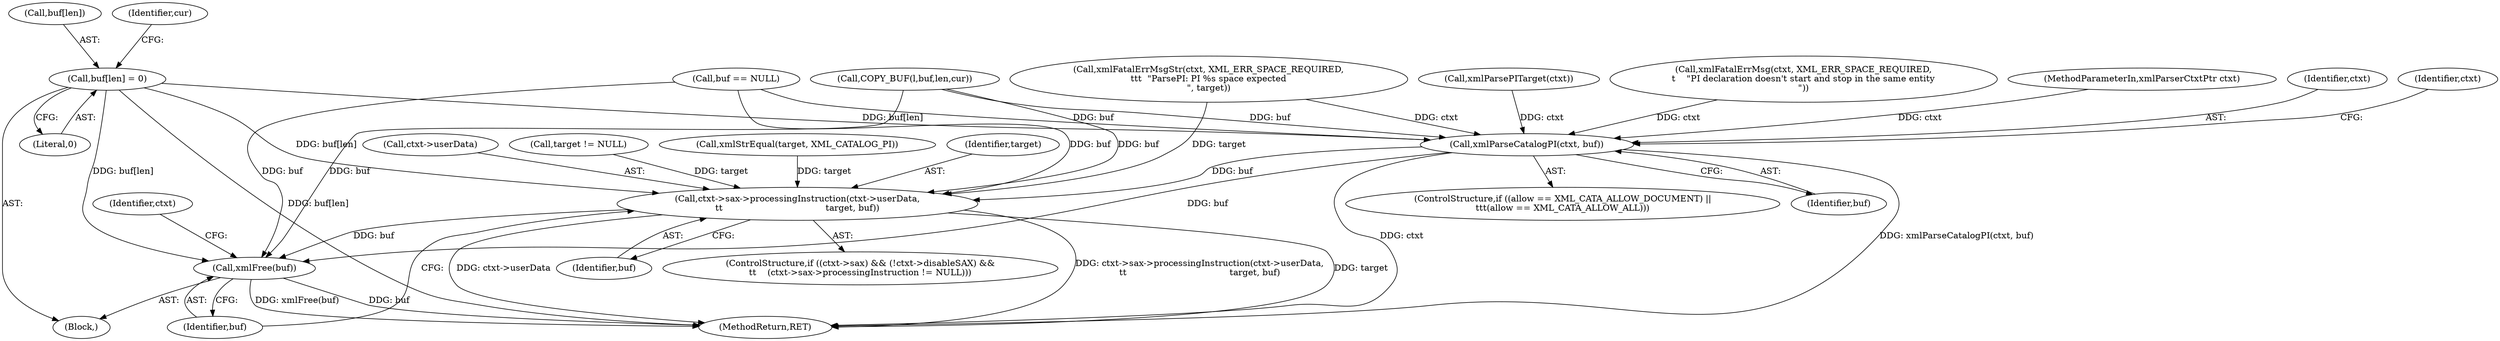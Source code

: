 digraph "0_Chrome_d0947db40187f4708c58e64cbd6013faf9eddeed_30@array" {
"1000361" [label="(Call,buf[len] = 0)"];
"1000416" [label="(Call,xmlParseCatalogPI(ctxt, buf))"];
"1000436" [label="(Call,ctxt->sax->processingInstruction(ctxt->userData,\n\t\t                                     target, buf))"];
"1000442" [label="(Call,xmlFree(buf))"];
"1000436" [label="(Call,ctxt->sax->processingInstruction(ctxt->userData,\n\t\t                                     target, buf))"];
"1000385" [label="(Call,xmlFatalErrMsg(ctxt, XML_ERR_SPACE_REQUIRED,\n\t    \"PI declaration doesn't start and stop in the same entity\n\"))"];
"1000437" [label="(Call,ctxt->userData)"];
"1000362" [label="(Call,buf[len])"];
"1000422" [label="(Identifier,ctxt)"];
"1000416" [label="(Call,xmlParseCatalogPI(ctxt, buf))"];
"1000165" [label="(Block,)"];
"1000443" [label="(Identifier,buf)"];
"1000453" [label="(Identifier,ctxt)"];
"1000418" [label="(Identifier,buf)"];
"1000419" [label="(ControlStructure,if ((ctxt->sax) && (!ctxt->disableSAX) &&\n\t\t    (ctxt->sax->processingInstruction != NULL)))"];
"1000441" [label="(Identifier,buf)"];
"1000461" [label="(MethodReturn,RET)"];
"1000159" [label="(Call,xmlParsePITarget(ctxt))"];
"1000162" [label="(Call,target != NULL)"];
"1000255" [label="(Call,xmlFatalErrMsgStr(ctxt, XML_ERR_SPACE_REQUIRED,\n\t\t\t  \"ParsePI: PI %s space expected\n\", target))"];
"1000106" [label="(MethodParameterIn,xmlParserCtxtPtr ctxt)"];
"1000400" [label="(Call,xmlStrEqual(target, XML_CATALOG_PI))"];
"1000365" [label="(Literal,0)"];
"1000368" [label="(Identifier,cur)"];
"1000408" [label="(ControlStructure,if ((allow == XML_CATA_ALLOW_DOCUMENT) ||\n\t\t\t(allow == XML_CATA_ALLOW_ALL)))"];
"1000440" [label="(Identifier,target)"];
"1000361" [label="(Call,buf[len] = 0)"];
"1000417" [label="(Identifier,ctxt)"];
"1000234" [label="(Call,buf == NULL)"];
"1000339" [label="(Call,COPY_BUF(l,buf,len,cur))"];
"1000442" [label="(Call,xmlFree(buf))"];
"1000361" -> "1000165"  [label="AST: "];
"1000361" -> "1000365"  [label="CFG: "];
"1000362" -> "1000361"  [label="AST: "];
"1000365" -> "1000361"  [label="AST: "];
"1000368" -> "1000361"  [label="CFG: "];
"1000361" -> "1000461"  [label="DDG: buf[len]"];
"1000361" -> "1000416"  [label="DDG: buf[len]"];
"1000361" -> "1000436"  [label="DDG: buf[len]"];
"1000361" -> "1000442"  [label="DDG: buf[len]"];
"1000416" -> "1000408"  [label="AST: "];
"1000416" -> "1000418"  [label="CFG: "];
"1000417" -> "1000416"  [label="AST: "];
"1000418" -> "1000416"  [label="AST: "];
"1000422" -> "1000416"  [label="CFG: "];
"1000416" -> "1000461"  [label="DDG: xmlParseCatalogPI(ctxt, buf)"];
"1000416" -> "1000461"  [label="DDG: ctxt"];
"1000159" -> "1000416"  [label="DDG: ctxt"];
"1000385" -> "1000416"  [label="DDG: ctxt"];
"1000255" -> "1000416"  [label="DDG: ctxt"];
"1000106" -> "1000416"  [label="DDG: ctxt"];
"1000234" -> "1000416"  [label="DDG: buf"];
"1000339" -> "1000416"  [label="DDG: buf"];
"1000416" -> "1000436"  [label="DDG: buf"];
"1000416" -> "1000442"  [label="DDG: buf"];
"1000436" -> "1000419"  [label="AST: "];
"1000436" -> "1000441"  [label="CFG: "];
"1000437" -> "1000436"  [label="AST: "];
"1000440" -> "1000436"  [label="AST: "];
"1000441" -> "1000436"  [label="AST: "];
"1000443" -> "1000436"  [label="CFG: "];
"1000436" -> "1000461"  [label="DDG: ctxt->sax->processingInstruction(ctxt->userData,\n\t\t                                     target, buf)"];
"1000436" -> "1000461"  [label="DDG: ctxt->userData"];
"1000436" -> "1000461"  [label="DDG: target"];
"1000255" -> "1000436"  [label="DDG: target"];
"1000400" -> "1000436"  [label="DDG: target"];
"1000162" -> "1000436"  [label="DDG: target"];
"1000234" -> "1000436"  [label="DDG: buf"];
"1000339" -> "1000436"  [label="DDG: buf"];
"1000436" -> "1000442"  [label="DDG: buf"];
"1000442" -> "1000165"  [label="AST: "];
"1000442" -> "1000443"  [label="CFG: "];
"1000443" -> "1000442"  [label="AST: "];
"1000453" -> "1000442"  [label="CFG: "];
"1000442" -> "1000461"  [label="DDG: xmlFree(buf)"];
"1000442" -> "1000461"  [label="DDG: buf"];
"1000234" -> "1000442"  [label="DDG: buf"];
"1000339" -> "1000442"  [label="DDG: buf"];
}
